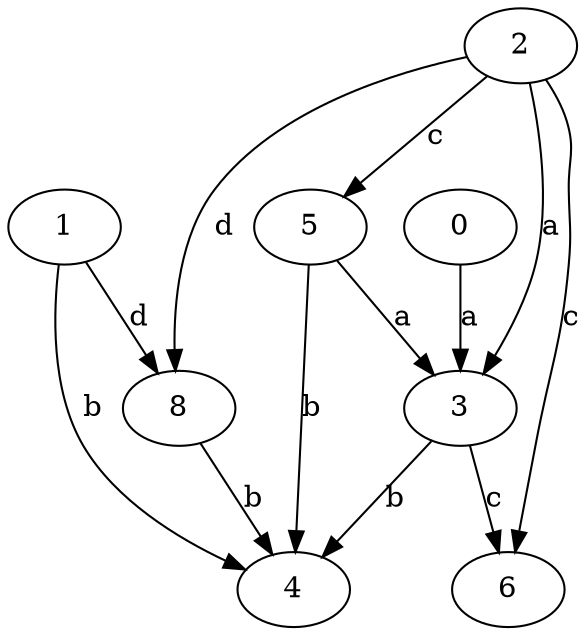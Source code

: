 strict digraph  {
1;
2;
3;
4;
5;
6;
0;
8;
1 -> 4  [label=b];
1 -> 8  [label=d];
2 -> 3  [label=a];
2 -> 5  [label=c];
2 -> 6  [label=c];
2 -> 8  [label=d];
3 -> 4  [label=b];
3 -> 6  [label=c];
5 -> 3  [label=a];
5 -> 4  [label=b];
0 -> 3  [label=a];
8 -> 4  [label=b];
}
